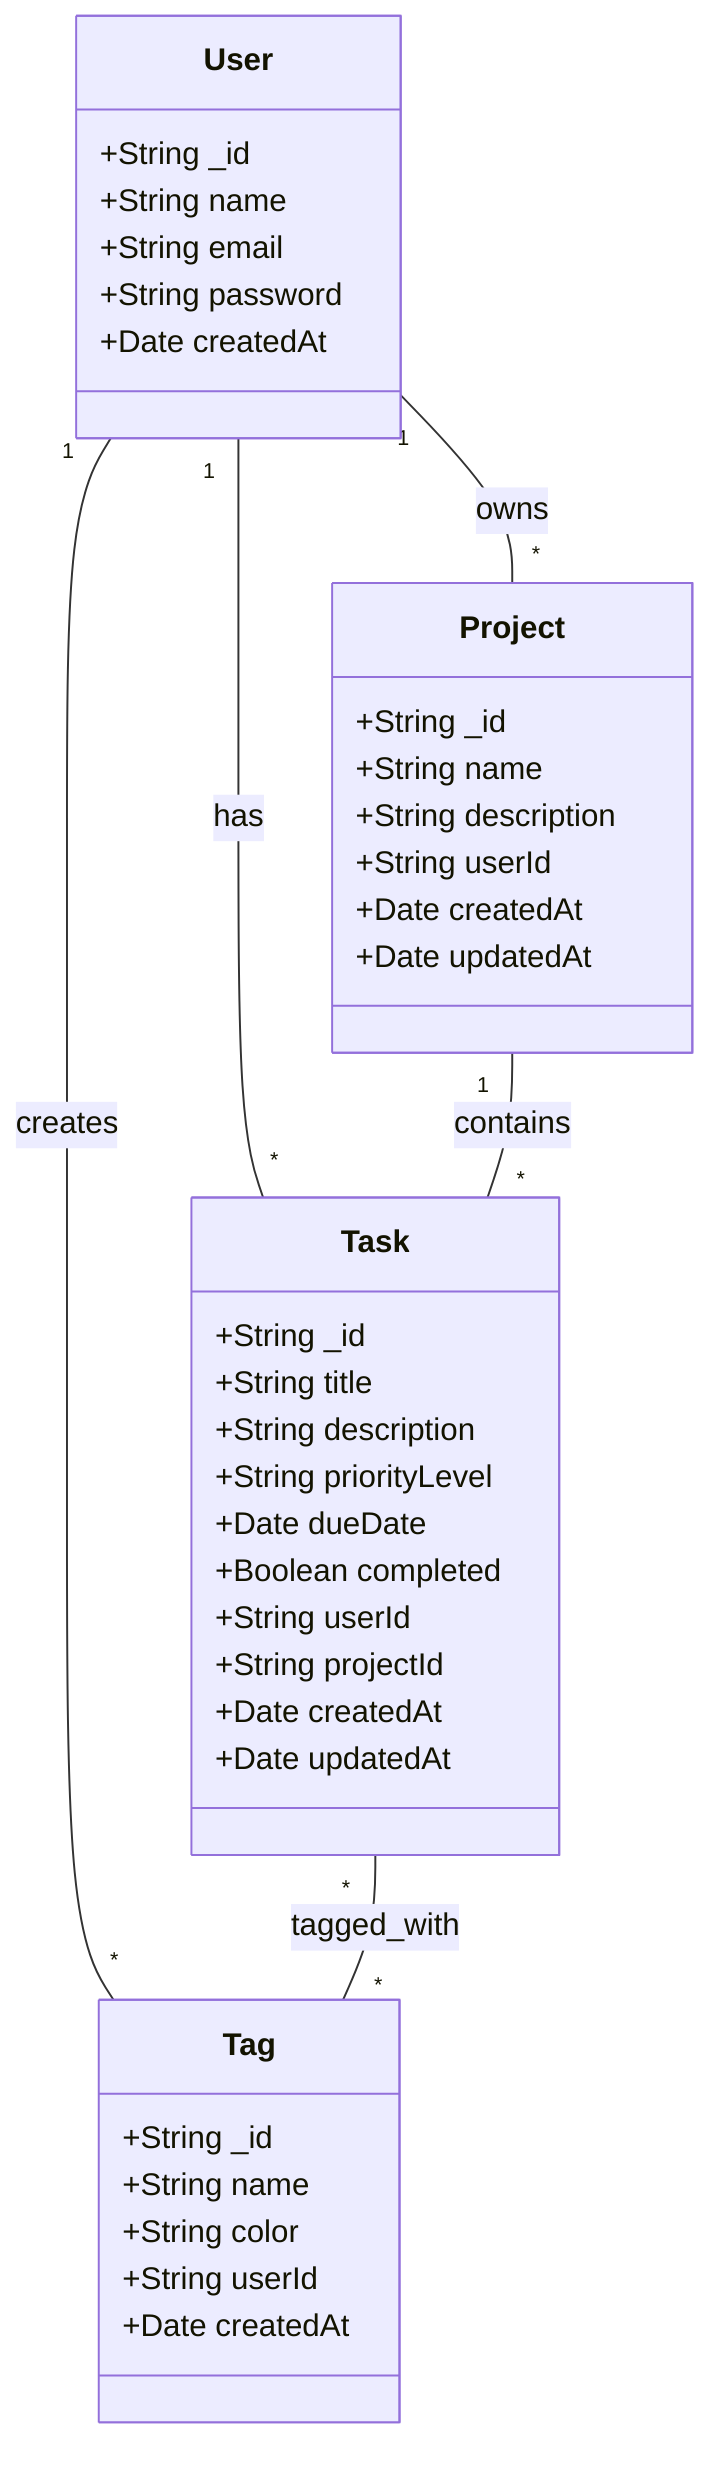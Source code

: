 classDiagram
    class User {
        +String _id
        +String name
        +String email
        +String password
        +Date createdAt
    }
    
    class Task {
        +String _id
        +String title
        +String description
        +String priorityLevel
        +Date dueDate
        +Boolean completed
        +String userId
        +String projectId
        +Date createdAt
        +Date updatedAt
    }
    
    class Project {
        +String _id
        +String name
        +String description
        +String userId
        +Date createdAt
        +Date updatedAt
    }
    
    class Tag {
        +String _id
        +String name
        +String color
        +String userId
        +Date createdAt
    }
    
    User "1" -- "*" Task : has
    User "1" -- "*" Project : owns
    User "1" -- "*" Tag : creates
    Project "1" -- "*" Task : contains
    Task "*" -- "*" Tag : tagged_with